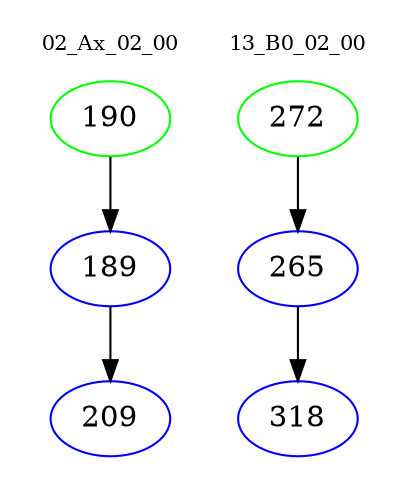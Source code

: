 digraph{
subgraph cluster_0 {
color = white
label = "02_Ax_02_00";
fontsize=10;
T0_190 [label="190", color="green"]
T0_190 -> T0_189 [color="black"]
T0_189 [label="189", color="blue"]
T0_189 -> T0_209 [color="black"]
T0_209 [label="209", color="blue"]
}
subgraph cluster_1 {
color = white
label = "13_B0_02_00";
fontsize=10;
T1_272 [label="272", color="green"]
T1_272 -> T1_265 [color="black"]
T1_265 [label="265", color="blue"]
T1_265 -> T1_318 [color="black"]
T1_318 [label="318", color="blue"]
}
}
